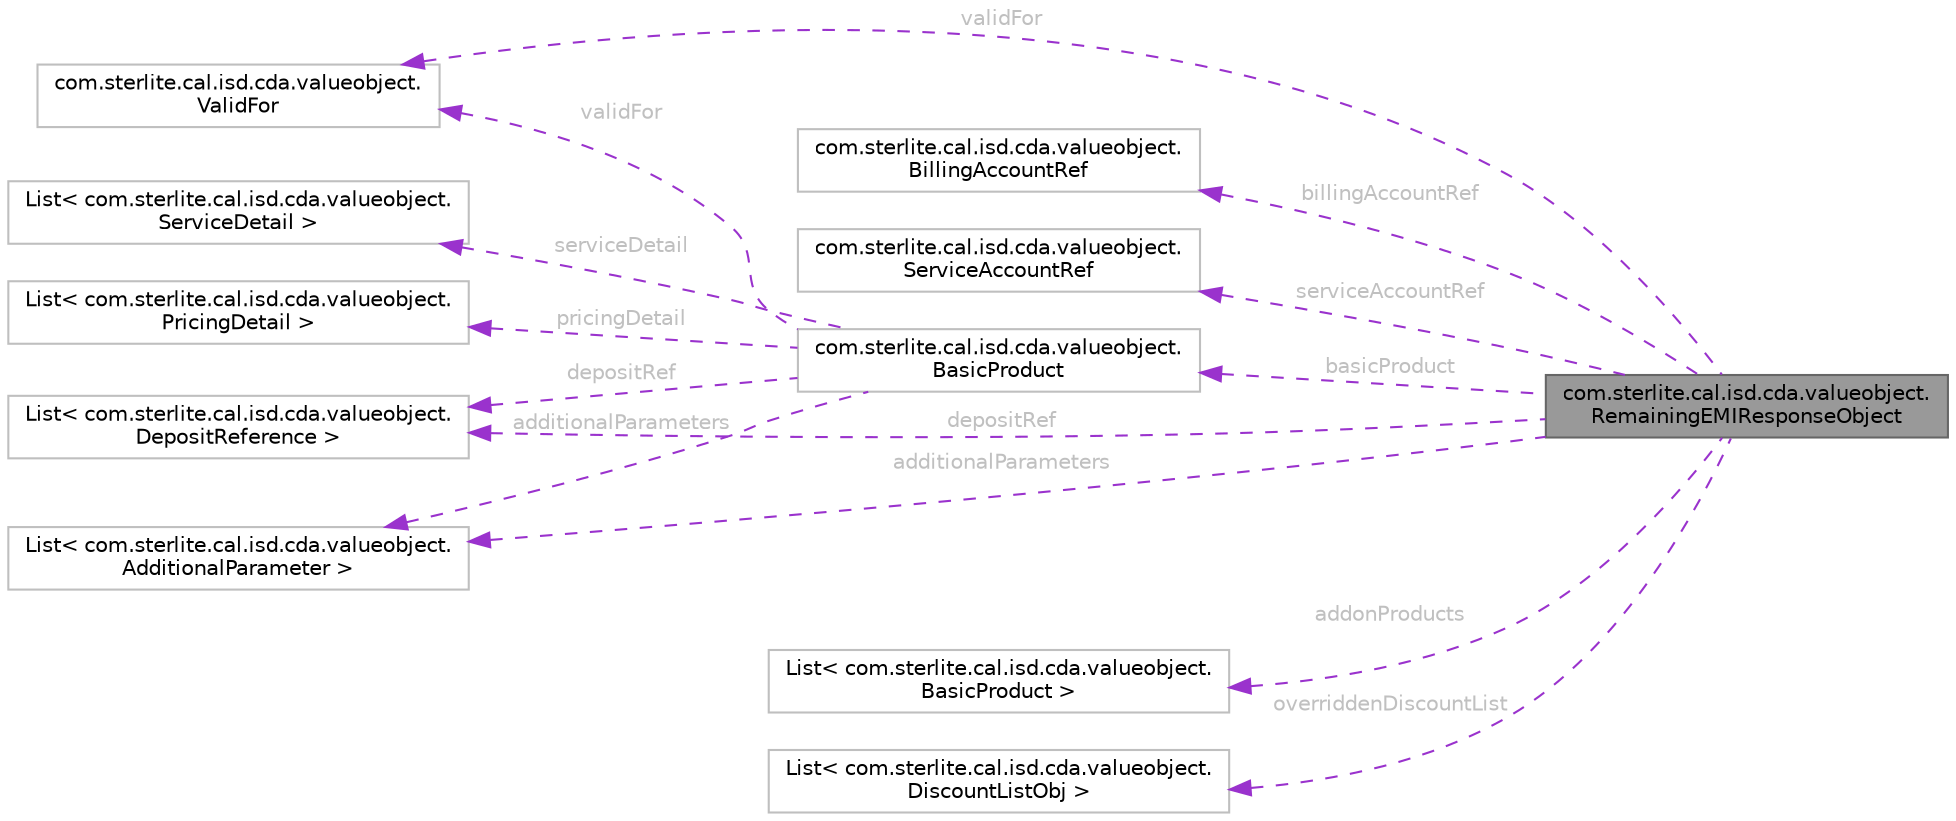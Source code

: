 digraph "com.sterlite.cal.isd.cda.valueobject.RemainingEMIResponseObject"
{
 // LATEX_PDF_SIZE
  bgcolor="transparent";
  edge [fontname=Helvetica,fontsize=10,labelfontname=Helvetica,labelfontsize=10];
  node [fontname=Helvetica,fontsize=10,shape=box,height=0.2,width=0.4];
  rankdir="LR";
  Node1 [id="Node000001",label="com.sterlite.cal.isd.cda.valueobject.\lRemainingEMIResponseObject",height=0.2,width=0.4,color="gray40", fillcolor="grey60", style="filled", fontcolor="black",tooltip=" "];
  Node2 -> Node1 [id="edge1_Node000001_Node000002",dir="back",color="darkorchid3",style="dashed",tooltip=" ",label=" validFor",fontcolor="grey" ];
  Node2 [id="Node000002",label="com.sterlite.cal.isd.cda.valueobject.\lValidFor",height=0.2,width=0.4,color="grey75", fillcolor="white", style="filled",URL="$classcom_1_1sterlite_1_1cal_1_1isd_1_1cda_1_1valueobject_1_1_valid_for.html",tooltip=" "];
  Node3 -> Node1 [id="edge2_Node000001_Node000003",dir="back",color="darkorchid3",style="dashed",tooltip=" ",label=" billingAccountRef",fontcolor="grey" ];
  Node3 [id="Node000003",label="com.sterlite.cal.isd.cda.valueobject.\lBillingAccountRef",height=0.2,width=0.4,color="grey75", fillcolor="white", style="filled",URL="$classcom_1_1sterlite_1_1cal_1_1isd_1_1cda_1_1valueobject_1_1_billing_account_ref.html",tooltip=" "];
  Node4 -> Node1 [id="edge3_Node000001_Node000004",dir="back",color="darkorchid3",style="dashed",tooltip=" ",label=" serviceAccountRef",fontcolor="grey" ];
  Node4 [id="Node000004",label="com.sterlite.cal.isd.cda.valueobject.\lServiceAccountRef",height=0.2,width=0.4,color="grey75", fillcolor="white", style="filled",URL="$classcom_1_1sterlite_1_1cal_1_1isd_1_1cda_1_1valueobject_1_1_service_account_ref.html",tooltip=" "];
  Node5 -> Node1 [id="edge4_Node000001_Node000005",dir="back",color="darkorchid3",style="dashed",tooltip=" ",label=" basicProduct",fontcolor="grey" ];
  Node5 [id="Node000005",label="com.sterlite.cal.isd.cda.valueobject.\lBasicProduct",height=0.2,width=0.4,color="grey75", fillcolor="white", style="filled",URL="$classcom_1_1sterlite_1_1cal_1_1isd_1_1cda_1_1valueobject_1_1_basic_product.html",tooltip=" "];
  Node2 -> Node5 [id="edge5_Node000005_Node000002",dir="back",color="darkorchid3",style="dashed",tooltip=" ",label=" validFor",fontcolor="grey" ];
  Node6 -> Node5 [id="edge6_Node000005_Node000006",dir="back",color="darkorchid3",style="dashed",tooltip=" ",label=" pricingDetail",fontcolor="grey" ];
  Node6 [id="Node000006",label="List\< com.sterlite.cal.isd.cda.valueobject.\lPricingDetail \>",height=0.2,width=0.4,color="grey75", fillcolor="white", style="filled",tooltip=" "];
  Node7 -> Node5 [id="edge7_Node000005_Node000007",dir="back",color="darkorchid3",style="dashed",tooltip=" ",label=" serviceDetail",fontcolor="grey" ];
  Node7 [id="Node000007",label="List\< com.sterlite.cal.isd.cda.valueobject.\lServiceDetail \>",height=0.2,width=0.4,color="grey75", fillcolor="white", style="filled",tooltip=" "];
  Node8 -> Node5 [id="edge8_Node000005_Node000008",dir="back",color="darkorchid3",style="dashed",tooltip=" ",label=" depositRef",fontcolor="grey" ];
  Node8 [id="Node000008",label="List\< com.sterlite.cal.isd.cda.valueobject.\lDepositReference \>",height=0.2,width=0.4,color="grey75", fillcolor="white", style="filled",tooltip=" "];
  Node9 -> Node5 [id="edge9_Node000005_Node000009",dir="back",color="darkorchid3",style="dashed",tooltip=" ",label=" additionalParameters",fontcolor="grey" ];
  Node9 [id="Node000009",label="List\< com.sterlite.cal.isd.cda.valueobject.\lAdditionalParameter \>",height=0.2,width=0.4,color="grey75", fillcolor="white", style="filled",tooltip=" "];
  Node10 -> Node1 [id="edge10_Node000001_Node000010",dir="back",color="darkorchid3",style="dashed",tooltip=" ",label=" addonProducts",fontcolor="grey" ];
  Node10 [id="Node000010",label="List\< com.sterlite.cal.isd.cda.valueobject.\lBasicProduct \>",height=0.2,width=0.4,color="grey75", fillcolor="white", style="filled",tooltip=" "];
  Node8 -> Node1 [id="edge11_Node000001_Node000008",dir="back",color="darkorchid3",style="dashed",tooltip=" ",label=" depositRef",fontcolor="grey" ];
  Node9 -> Node1 [id="edge12_Node000001_Node000009",dir="back",color="darkorchid3",style="dashed",tooltip=" ",label=" additionalParameters",fontcolor="grey" ];
  Node11 -> Node1 [id="edge13_Node000001_Node000011",dir="back",color="darkorchid3",style="dashed",tooltip=" ",label=" overriddenDiscountList",fontcolor="grey" ];
  Node11 [id="Node000011",label="List\< com.sterlite.cal.isd.cda.valueobject.\lDiscountListObj \>",height=0.2,width=0.4,color="grey75", fillcolor="white", style="filled",tooltip=" "];
}
